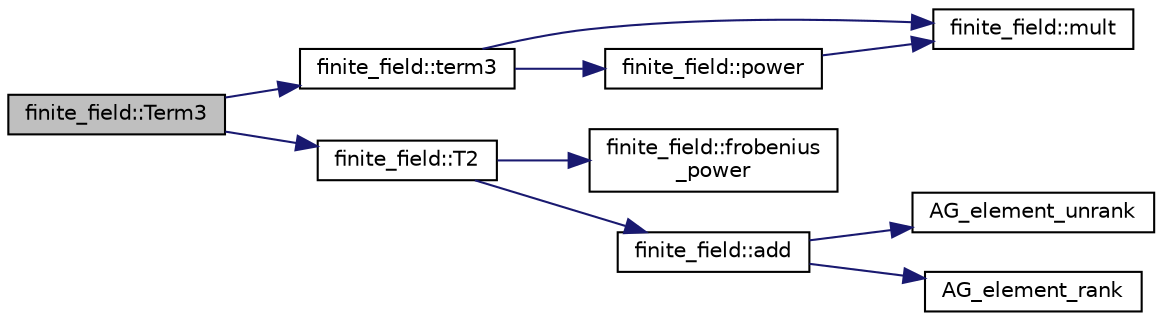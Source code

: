 digraph "finite_field::Term3"
{
  edge [fontname="Helvetica",fontsize="10",labelfontname="Helvetica",labelfontsize="10"];
  node [fontname="Helvetica",fontsize="10",shape=record];
  rankdir="LR";
  Node18872 [label="finite_field::Term3",height=0.2,width=0.4,color="black", fillcolor="grey75", style="filled", fontcolor="black"];
  Node18872 -> Node18873 [color="midnightblue",fontsize="10",style="solid",fontname="Helvetica"];
  Node18873 [label="finite_field::term3",height=0.2,width=0.4,color="black", fillcolor="white", style="filled",URL="$df/d5a/classfinite__field.html#a15b3f6cc7155b8698b17575e7f46bbfa"];
  Node18873 -> Node18874 [color="midnightblue",fontsize="10",style="solid",fontname="Helvetica"];
  Node18874 [label="finite_field::mult",height=0.2,width=0.4,color="black", fillcolor="white", style="filled",URL="$df/d5a/classfinite__field.html#a24fb5917aa6d4d656fd855b7f44a13b0"];
  Node18873 -> Node18875 [color="midnightblue",fontsize="10",style="solid",fontname="Helvetica"];
  Node18875 [label="finite_field::power",height=0.2,width=0.4,color="black", fillcolor="white", style="filled",URL="$df/d5a/classfinite__field.html#a0437871b8f775f0b2d589188d9ad7e61"];
  Node18875 -> Node18874 [color="midnightblue",fontsize="10",style="solid",fontname="Helvetica"];
  Node18872 -> Node18876 [color="midnightblue",fontsize="10",style="solid",fontname="Helvetica"];
  Node18876 [label="finite_field::T2",height=0.2,width=0.4,color="black", fillcolor="white", style="filled",URL="$df/d5a/classfinite__field.html#a8266c2c6f6bda29855c2bb1e0b500841"];
  Node18876 -> Node18877 [color="midnightblue",fontsize="10",style="solid",fontname="Helvetica"];
  Node18877 [label="finite_field::frobenius\l_power",height=0.2,width=0.4,color="black", fillcolor="white", style="filled",URL="$df/d5a/classfinite__field.html#aec23e43aaefc0ed601cdfa3139496a92"];
  Node18876 -> Node18878 [color="midnightblue",fontsize="10",style="solid",fontname="Helvetica"];
  Node18878 [label="finite_field::add",height=0.2,width=0.4,color="black", fillcolor="white", style="filled",URL="$df/d5a/classfinite__field.html#a8f12328a27500f3c7be0c849ebbc9d14"];
  Node18878 -> Node18879 [color="midnightblue",fontsize="10",style="solid",fontname="Helvetica"];
  Node18879 [label="AG_element_unrank",height=0.2,width=0.4,color="black", fillcolor="white", style="filled",URL="$d4/d67/geometry_8h.html#a4a33b86c87b2879b97cfa1327abe2885"];
  Node18878 -> Node18880 [color="midnightblue",fontsize="10",style="solid",fontname="Helvetica"];
  Node18880 [label="AG_element_rank",height=0.2,width=0.4,color="black", fillcolor="white", style="filled",URL="$d4/d67/geometry_8h.html#ab2ac908d07dd8038fd996e26bdc75c17"];
}
